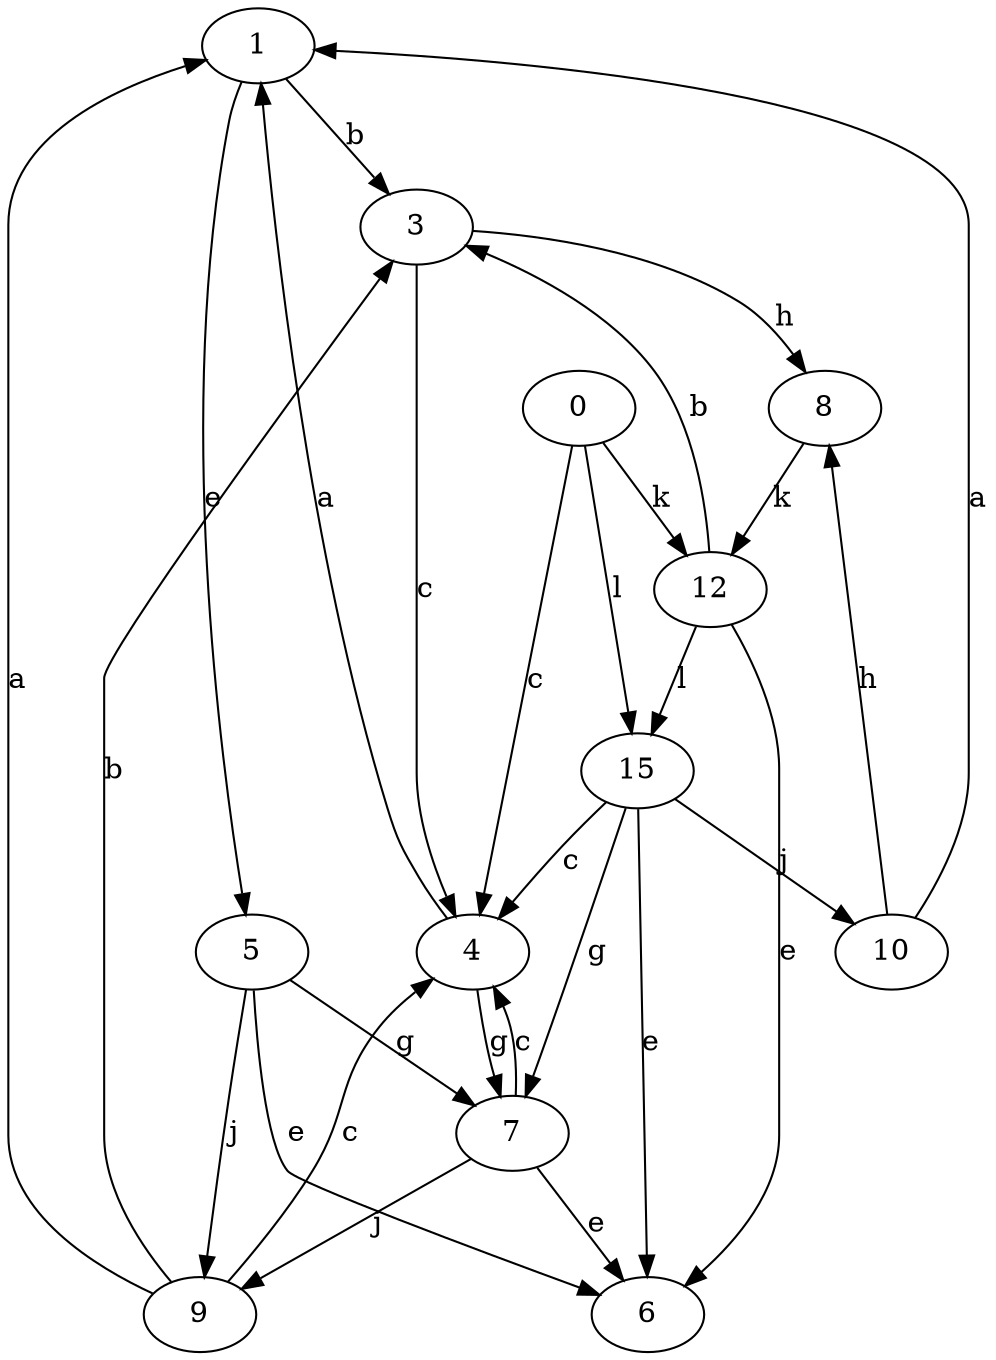 strict digraph  {
1;
3;
4;
5;
6;
7;
8;
9;
10;
0;
12;
15;
1 -> 3  [label=b];
1 -> 5  [label=e];
3 -> 4  [label=c];
3 -> 8  [label=h];
4 -> 1  [label=a];
4 -> 7  [label=g];
5 -> 6  [label=e];
5 -> 7  [label=g];
5 -> 9  [label=j];
7 -> 4  [label=c];
7 -> 6  [label=e];
7 -> 9  [label=j];
8 -> 12  [label=k];
9 -> 1  [label=a];
9 -> 3  [label=b];
9 -> 4  [label=c];
10 -> 1  [label=a];
10 -> 8  [label=h];
0 -> 4  [label=c];
0 -> 12  [label=k];
0 -> 15  [label=l];
12 -> 3  [label=b];
12 -> 6  [label=e];
12 -> 15  [label=l];
15 -> 4  [label=c];
15 -> 6  [label=e];
15 -> 7  [label=g];
15 -> 10  [label=j];
}
